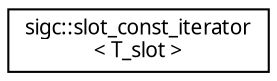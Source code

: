 digraph "Graphical Class Hierarchy"
{
  edge [fontname="Sans",fontsize="10",labelfontname="Sans",labelfontsize="10"];
  node [fontname="Sans",fontsize="10",shape=record];
  rankdir="LR";
  Node1 [label="sigc::slot_const_iterator\l\< T_slot \>",height=0.2,width=0.4,color="black", fillcolor="white", style="filled",URL="$structsigc_1_1slot__const__iterator.html",tooltip="STL-style const iterator for slot_list."];
}
